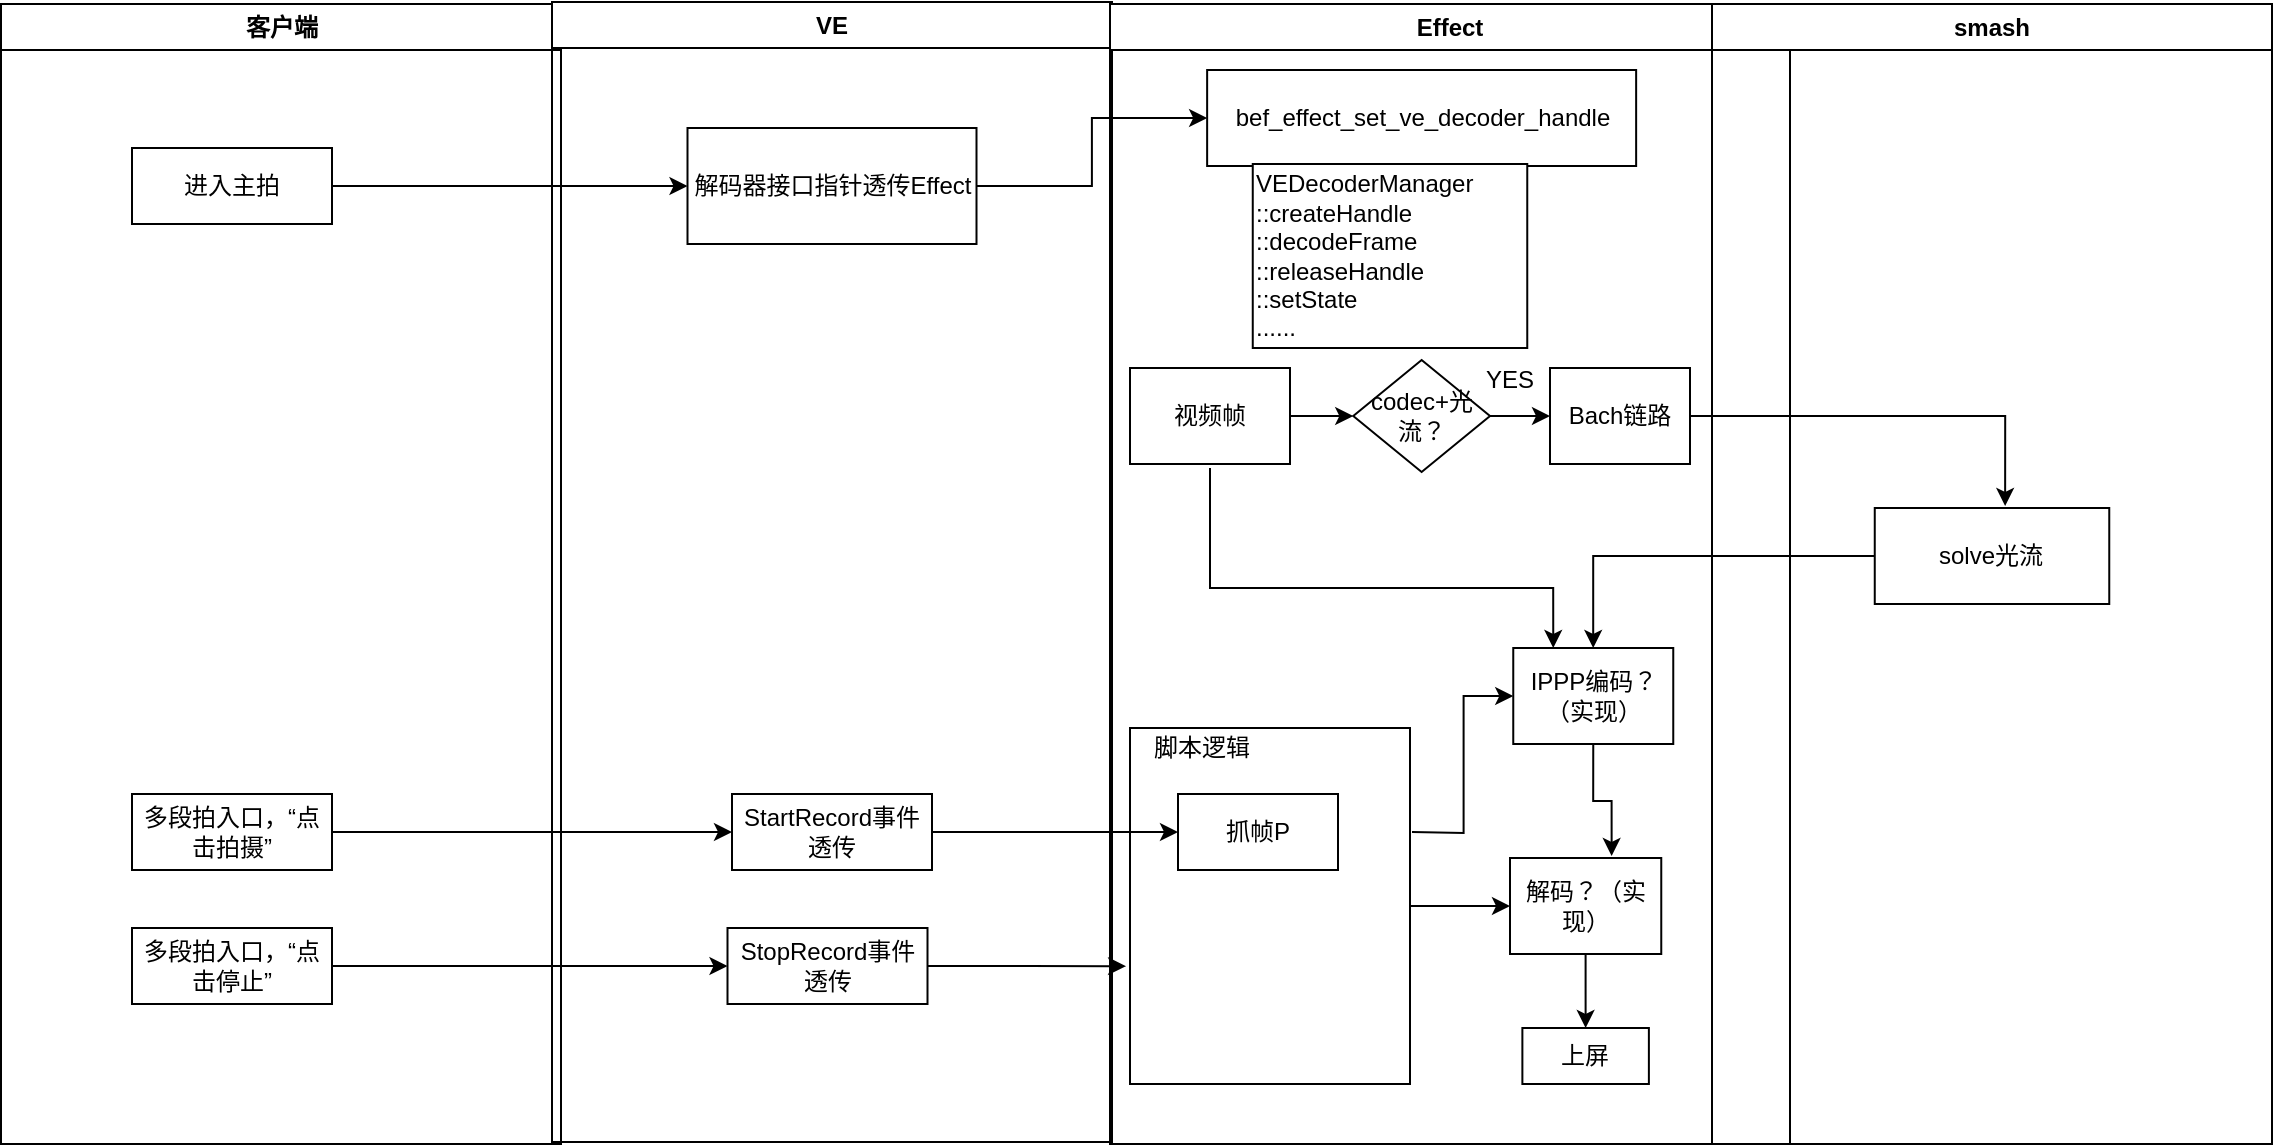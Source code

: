 <mxfile version="14.7.2" type="github">
  <diagram name="Page-1" id="e7e014a7-5840-1c2e-5031-d8a46d1fe8dd">
    <mxGraphModel dx="1298" dy="762" grid="1" gridSize="10" guides="1" tooltips="1" connect="1" arrows="1" fold="1" page="1" pageScale="1" pageWidth="1169" pageHeight="826" background="none" math="0" shadow="0">
      <root>
        <mxCell id="0" />
        <mxCell id="1" parent="0" />
        <mxCell id="2" value="客户端" style="swimlane;whiteSpace=wrap" parent="1" vertex="1">
          <mxGeometry x="164.5" y="128" width="280" height="570" as="geometry" />
        </mxCell>
        <mxCell id="swanziePNY3N-hAA2dYP-68" value="进入主拍" style="rounded=0;whiteSpace=wrap;html=1;" vertex="1" parent="2">
          <mxGeometry x="65.5" y="72" width="100" height="38" as="geometry" />
        </mxCell>
        <mxCell id="swanziePNY3N-hAA2dYP-79" value="多段拍入口，“点击拍摄”" style="rounded=0;whiteSpace=wrap;html=1;" vertex="1" parent="2">
          <mxGeometry x="65.5" y="395" width="100" height="38" as="geometry" />
        </mxCell>
        <mxCell id="swanziePNY3N-hAA2dYP-88" value="多段拍入口，“点击停止”" style="rounded=0;whiteSpace=wrap;html=1;" vertex="1" parent="2">
          <mxGeometry x="65.5" y="462" width="100" height="38" as="geometry" />
        </mxCell>
        <mxCell id="3" value="VE" style="swimlane;whiteSpace=wrap" parent="1" vertex="1">
          <mxGeometry x="440" y="127" width="280" height="570" as="geometry" />
        </mxCell>
        <mxCell id="swanziePNY3N-hAA2dYP-42" value="解码器接口指针透传Effect" style="rounded=0;whiteSpace=wrap;html=1;" vertex="1" parent="3">
          <mxGeometry x="67.75" y="63" width="144.5" height="58" as="geometry" />
        </mxCell>
        <mxCell id="swanziePNY3N-hAA2dYP-80" value="StartRecord事件透传" style="rounded=0;whiteSpace=wrap;html=1;" vertex="1" parent="3">
          <mxGeometry x="90" y="396" width="100" height="38" as="geometry" />
        </mxCell>
        <mxCell id="swanziePNY3N-hAA2dYP-81" value="StopRecord事件透传" style="rounded=0;whiteSpace=wrap;html=1;" vertex="1" parent="3">
          <mxGeometry x="87.75" y="463" width="100" height="38" as="geometry" />
        </mxCell>
        <mxCell id="4" value="Effect" style="swimlane;whiteSpace=wrap" parent="1" vertex="1">
          <mxGeometry x="719" y="128" width="340" height="570" as="geometry" />
        </mxCell>
        <mxCell id="swanziePNY3N-hAA2dYP-129" style="edgeStyle=orthogonalEdgeStyle;rounded=0;orthogonalLoop=1;jettySize=auto;html=1;entryX=0;entryY=0.5;entryDx=0;entryDy=0;" edge="1" parent="4" source="swanziePNY3N-hAA2dYP-90" target="swanziePNY3N-hAA2dYP-63">
          <mxGeometry relative="1" as="geometry" />
        </mxCell>
        <mxCell id="swanziePNY3N-hAA2dYP-90" value="" style="rounded=0;whiteSpace=wrap;html=1;" vertex="1" parent="4">
          <mxGeometry x="10" y="362" width="140" height="178" as="geometry" />
        </mxCell>
        <mxCell id="swanziePNY3N-hAA2dYP-48" value="bef_effect_set_ve_decoder_handle" style="rounded=0;whiteSpace=wrap;html=1;" vertex="1" parent="4">
          <mxGeometry x="48.57" y="33" width="214.5" height="48" as="geometry" />
        </mxCell>
        <mxCell id="swanziePNY3N-hAA2dYP-62" style="edgeStyle=orthogonalEdgeStyle;rounded=0;orthogonalLoop=1;jettySize=auto;html=1;entryX=0.25;entryY=0;entryDx=0;entryDy=0;" edge="1" parent="4" target="swanziePNY3N-hAA2dYP-58">
          <mxGeometry relative="1" as="geometry">
            <mxPoint x="50" y="232" as="sourcePoint" />
            <Array as="points">
              <mxPoint x="50" y="292" />
              <mxPoint x="222" y="292" />
            </Array>
          </mxGeometry>
        </mxCell>
        <mxCell id="swanziePNY3N-hAA2dYP-53" value="视频帧" style="rounded=0;whiteSpace=wrap;html=1;" vertex="1" parent="4">
          <mxGeometry x="10" y="182" width="80" height="48" as="geometry" />
        </mxCell>
        <mxCell id="swanziePNY3N-hAA2dYP-58" value="IPPP编码？（实现）" style="rounded=0;whiteSpace=wrap;html=1;" vertex="1" parent="4">
          <mxGeometry x="201.63" y="322" width="80" height="48" as="geometry" />
        </mxCell>
        <mxCell id="swanziePNY3N-hAA2dYP-95" style="edgeStyle=orthogonalEdgeStyle;rounded=0;orthogonalLoop=1;jettySize=auto;html=1;entryX=0.5;entryY=0;entryDx=0;entryDy=0;" edge="1" parent="4" source="swanziePNY3N-hAA2dYP-63" target="swanziePNY3N-hAA2dYP-94">
          <mxGeometry relative="1" as="geometry" />
        </mxCell>
        <mxCell id="swanziePNY3N-hAA2dYP-63" value="解码？（实现）" style="rounded=0;whiteSpace=wrap;html=1;" vertex="1" parent="4">
          <mxGeometry x="200" y="427" width="75.63" height="48" as="geometry" />
        </mxCell>
        <mxCell id="swanziePNY3N-hAA2dYP-66" style="edgeStyle=orthogonalEdgeStyle;rounded=0;orthogonalLoop=1;jettySize=auto;html=1;entryX=0.672;entryY=-0.021;entryDx=0;entryDy=0;entryPerimeter=0;exitX=0.5;exitY=1;exitDx=0;exitDy=0;" edge="1" parent="4" source="swanziePNY3N-hAA2dYP-58" target="swanziePNY3N-hAA2dYP-63">
          <mxGeometry relative="1" as="geometry">
            <mxPoint x="178.75" y="600" as="targetPoint" />
          </mxGeometry>
        </mxCell>
        <mxCell id="swanziePNY3N-hAA2dYP-84" style="edgeStyle=orthogonalEdgeStyle;rounded=0;orthogonalLoop=1;jettySize=auto;html=1;entryX=0;entryY=0.5;entryDx=0;entryDy=0;" edge="1" parent="4" target="swanziePNY3N-hAA2dYP-58">
          <mxGeometry relative="1" as="geometry">
            <mxPoint x="151" y="414" as="sourcePoint" />
          </mxGeometry>
        </mxCell>
        <mxCell id="swanziePNY3N-hAA2dYP-82" value="抓帧P" style="rounded=0;whiteSpace=wrap;html=1;" vertex="1" parent="4">
          <mxGeometry x="34" y="395" width="80" height="38" as="geometry" />
        </mxCell>
        <mxCell id="swanziePNY3N-hAA2dYP-83" value="VEDecoderManager&lt;br&gt;&lt;div&gt;&lt;span&gt;::createHandle&lt;/span&gt;&lt;/div&gt;&lt;div&gt;&lt;span&gt;::decodeFrame&lt;/span&gt;&lt;/div&gt;&lt;div&gt;&lt;span&gt;::releaseHandle&lt;/span&gt;&lt;/div&gt;&lt;div&gt;&lt;span&gt;::setState&lt;/span&gt;&lt;/div&gt;......" style="rounded=0;whiteSpace=wrap;html=1;align=left;" vertex="1" parent="4">
          <mxGeometry x="71.38" y="80" width="137.25" height="92" as="geometry" />
        </mxCell>
        <mxCell id="swanziePNY3N-hAA2dYP-94" value="上屏" style="rounded=0;whiteSpace=wrap;html=1;" vertex="1" parent="4">
          <mxGeometry x="206.19" y="512" width="63.25" height="28" as="geometry" />
        </mxCell>
        <mxCell id="swanziePNY3N-hAA2dYP-97" value="Bach链路" style="rounded=0;whiteSpace=wrap;html=1;" vertex="1" parent="4">
          <mxGeometry x="220" y="182" width="70" height="48" as="geometry" />
        </mxCell>
        <mxCell id="swanziePNY3N-hAA2dYP-60" style="edgeStyle=orthogonalEdgeStyle;rounded=0;orthogonalLoop=1;jettySize=auto;html=1;entryX=0;entryY=0.5;entryDx=0;entryDy=0;" edge="1" parent="4" source="swanziePNY3N-hAA2dYP-53" target="swanziePNY3N-hAA2dYP-100">
          <mxGeometry relative="1" as="geometry" />
        </mxCell>
        <mxCell id="swanziePNY3N-hAA2dYP-126" style="edgeStyle=orthogonalEdgeStyle;rounded=0;orthogonalLoop=1;jettySize=auto;html=1;entryX=0;entryY=0.5;entryDx=0;entryDy=0;" edge="1" parent="4" source="swanziePNY3N-hAA2dYP-100" target="swanziePNY3N-hAA2dYP-97">
          <mxGeometry relative="1" as="geometry" />
        </mxCell>
        <mxCell id="swanziePNY3N-hAA2dYP-100" value="codec+光流？" style="rhombus;whiteSpace=wrap;html=1;" vertex="1" parent="4">
          <mxGeometry x="121.63" y="178" width="68.37" height="56" as="geometry" />
        </mxCell>
        <mxCell id="swanziePNY3N-hAA2dYP-127" value="YES" style="text;html=1;strokeColor=none;fillColor=none;align=center;verticalAlign=middle;whiteSpace=wrap;rounded=0;" vertex="1" parent="4">
          <mxGeometry x="180" y="178" width="40" height="20" as="geometry" />
        </mxCell>
        <mxCell id="swanziePNY3N-hAA2dYP-41" value="smash" style="swimlane;whiteSpace=wrap" vertex="1" parent="1">
          <mxGeometry x="1020" y="128" width="280" height="570" as="geometry" />
        </mxCell>
        <mxCell id="swanziePNY3N-hAA2dYP-57" value="solve光流" style="rounded=0;whiteSpace=wrap;html=1;" vertex="1" parent="swanziePNY3N-hAA2dYP-41">
          <mxGeometry x="81.38" y="252" width="117.25" height="48" as="geometry" />
        </mxCell>
        <mxCell id="swanziePNY3N-hAA2dYP-49" style="edgeStyle=orthogonalEdgeStyle;rounded=0;orthogonalLoop=1;jettySize=auto;html=1;entryX=0;entryY=0.5;entryDx=0;entryDy=0;" edge="1" parent="1" source="swanziePNY3N-hAA2dYP-42" target="swanziePNY3N-hAA2dYP-48">
          <mxGeometry relative="1" as="geometry" />
        </mxCell>
        <mxCell id="swanziePNY3N-hAA2dYP-61" style="edgeStyle=orthogonalEdgeStyle;rounded=0;orthogonalLoop=1;jettySize=auto;html=1;" edge="1" parent="1" source="swanziePNY3N-hAA2dYP-57" target="swanziePNY3N-hAA2dYP-58">
          <mxGeometry relative="1" as="geometry" />
        </mxCell>
        <mxCell id="swanziePNY3N-hAA2dYP-86" style="edgeStyle=orthogonalEdgeStyle;rounded=0;orthogonalLoop=1;jettySize=auto;html=1;entryX=0;entryY=0.5;entryDx=0;entryDy=0;" edge="1" parent="1" source="swanziePNY3N-hAA2dYP-80" target="swanziePNY3N-hAA2dYP-82">
          <mxGeometry relative="1" as="geometry" />
        </mxCell>
        <mxCell id="swanziePNY3N-hAA2dYP-87" style="edgeStyle=orthogonalEdgeStyle;rounded=0;orthogonalLoop=1;jettySize=auto;html=1;entryX=0;entryY=0.5;entryDx=0;entryDy=0;" edge="1" parent="1" source="swanziePNY3N-hAA2dYP-79" target="swanziePNY3N-hAA2dYP-80">
          <mxGeometry relative="1" as="geometry" />
        </mxCell>
        <mxCell id="swanziePNY3N-hAA2dYP-89" style="edgeStyle=orthogonalEdgeStyle;rounded=0;orthogonalLoop=1;jettySize=auto;html=1;entryX=0;entryY=0.5;entryDx=0;entryDy=0;" edge="1" parent="1" source="swanziePNY3N-hAA2dYP-88" target="swanziePNY3N-hAA2dYP-81">
          <mxGeometry relative="1" as="geometry" />
        </mxCell>
        <mxCell id="swanziePNY3N-hAA2dYP-91" value="脚本逻辑" style="text;html=1;strokeColor=none;fillColor=none;align=center;verticalAlign=middle;whiteSpace=wrap;rounded=0;" vertex="1" parent="1">
          <mxGeometry x="730" y="490" width="70" height="20" as="geometry" />
        </mxCell>
        <mxCell id="swanziePNY3N-hAA2dYP-93" style="edgeStyle=orthogonalEdgeStyle;rounded=0;orthogonalLoop=1;jettySize=auto;html=1;entryX=-0.014;entryY=0.669;entryDx=0;entryDy=0;entryPerimeter=0;" edge="1" parent="1" source="swanziePNY3N-hAA2dYP-81" target="swanziePNY3N-hAA2dYP-90">
          <mxGeometry relative="1" as="geometry" />
        </mxCell>
        <mxCell id="swanziePNY3N-hAA2dYP-98" style="edgeStyle=orthogonalEdgeStyle;rounded=0;orthogonalLoop=1;jettySize=auto;html=1;entryX=0.556;entryY=-0.021;entryDx=0;entryDy=0;entryPerimeter=0;exitX=1;exitY=0.5;exitDx=0;exitDy=0;" edge="1" parent="1" source="swanziePNY3N-hAA2dYP-97" target="swanziePNY3N-hAA2dYP-57">
          <mxGeometry relative="1" as="geometry" />
        </mxCell>
        <mxCell id="swanziePNY3N-hAA2dYP-130" style="edgeStyle=orthogonalEdgeStyle;rounded=0;orthogonalLoop=1;jettySize=auto;html=1;" edge="1" parent="1" source="swanziePNY3N-hAA2dYP-68" target="swanziePNY3N-hAA2dYP-42">
          <mxGeometry relative="1" as="geometry" />
        </mxCell>
      </root>
    </mxGraphModel>
  </diagram>
</mxfile>
